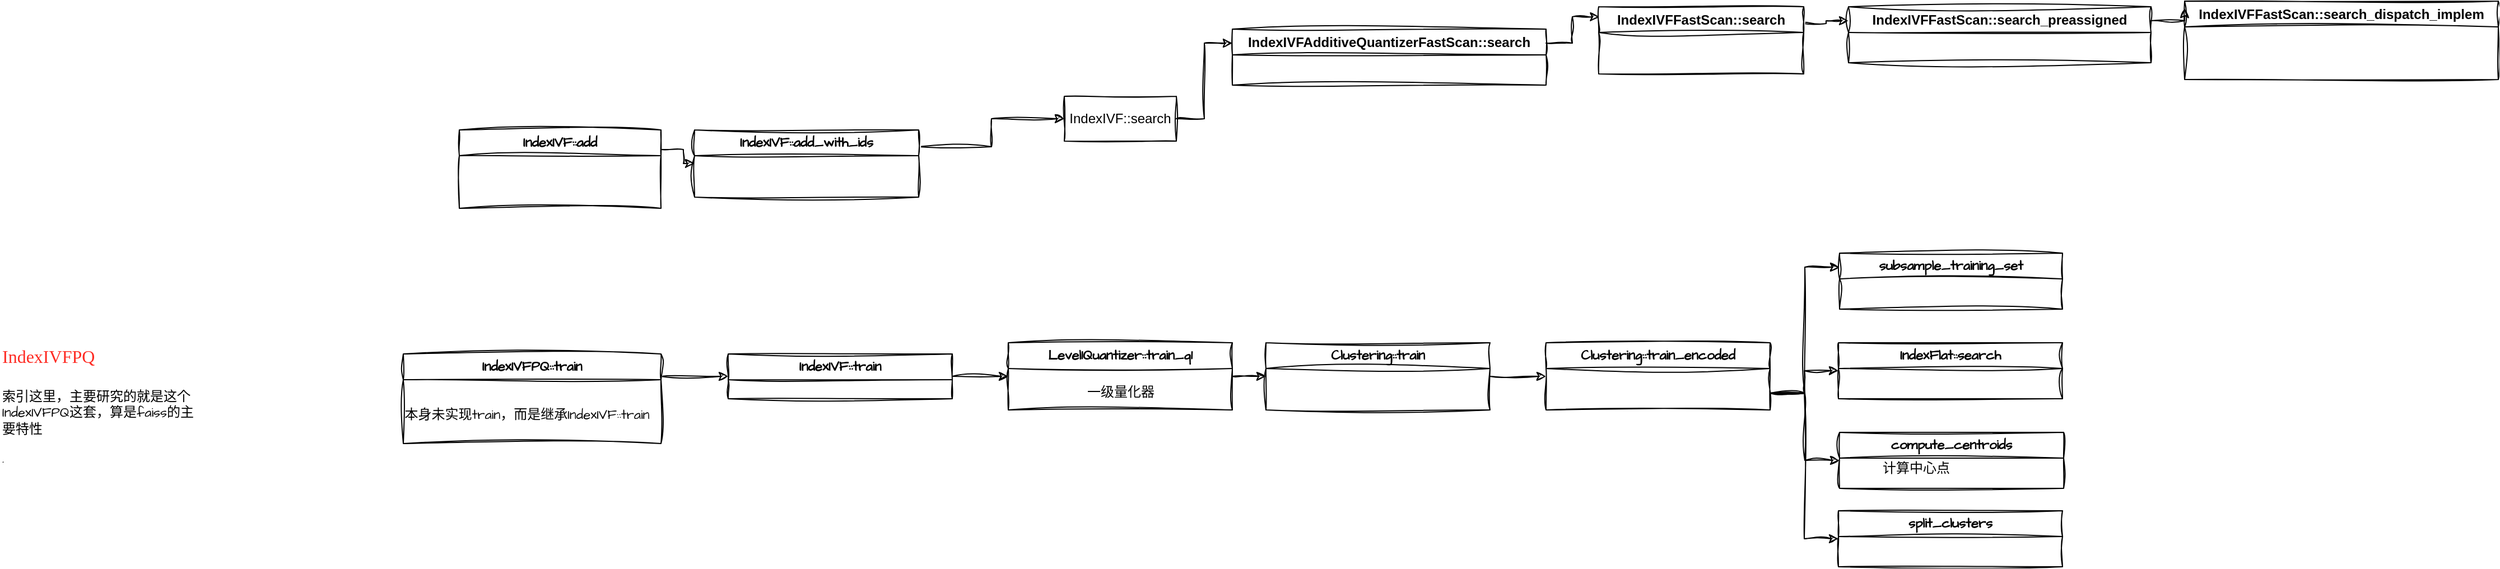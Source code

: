 <mxfile version="24.8.3">
  <diagram name="第 1 页" id="tqE3gzZEH6ja-KUfK23F">
    <mxGraphModel dx="2013" dy="499" grid="1" gridSize="10" guides="1" tooltips="1" connect="1" arrows="1" fold="1" page="1" pageScale="1" pageWidth="827" pageHeight="1169" math="0" shadow="0">
      <root>
        <mxCell id="0" />
        <mxCell id="1" parent="0" />
        <mxCell id="o4yZ6VWa6EbwQXK07JsN-5" style="edgeStyle=orthogonalEdgeStyle;rounded=0;orthogonalLoop=1;jettySize=auto;html=1;exitX=1;exitY=0.5;exitDx=0;exitDy=0;entryX=0;entryY=0.25;entryDx=0;entryDy=0;sketch=1;curveFitting=1;jiggle=2;" parent="1" source="o4yZ6VWa6EbwQXK07JsN-1" target="o4yZ6VWa6EbwQXK07JsN-4" edge="1">
          <mxGeometry relative="1" as="geometry" />
        </mxCell>
        <mxCell id="o4yZ6VWa6EbwQXK07JsN-1" value="IndexIVF::search" style="rounded=0;whiteSpace=wrap;html=1;sketch=1;curveFitting=1;jiggle=2;" parent="1" vertex="1">
          <mxGeometry x="350" y="380" width="100" height="40" as="geometry" />
        </mxCell>
        <mxCell id="o4yZ6VWa6EbwQXK07JsN-4" value="IndexIVFAdditiveQuantizerFastScan::search" style="swimlane;whiteSpace=wrap;html=1;sketch=1;curveFitting=1;jiggle=2;" parent="1" vertex="1">
          <mxGeometry x="500" y="320" width="280" height="50" as="geometry" />
        </mxCell>
        <mxCell id="o4yZ6VWa6EbwQXK07JsN-9" style="edgeStyle=orthogonalEdgeStyle;rounded=0;orthogonalLoop=1;jettySize=auto;html=1;exitX=1;exitY=0.25;exitDx=0;exitDy=0;entryX=0;entryY=0.25;entryDx=0;entryDy=0;sketch=1;curveFitting=1;jiggle=2;" parent="1" source="o4yZ6VWa6EbwQXK07JsN-6" target="o4yZ6VWa6EbwQXK07JsN-8" edge="1">
          <mxGeometry relative="1" as="geometry" />
        </mxCell>
        <mxCell id="o4yZ6VWa6EbwQXK07JsN-6" value="IndexIVFFastScan::search" style="swimlane;whiteSpace=wrap;html=1;sketch=1;curveFitting=1;jiggle=2;" parent="1" vertex="1">
          <mxGeometry x="827" y="300" width="183" height="60" as="geometry" />
        </mxCell>
        <mxCell id="o4yZ6VWa6EbwQXK07JsN-7" style="edgeStyle=orthogonalEdgeStyle;rounded=0;orthogonalLoop=1;jettySize=auto;html=1;exitX=1;exitY=0.25;exitDx=0;exitDy=0;entryX=0.004;entryY=0.15;entryDx=0;entryDy=0;entryPerimeter=0;sketch=1;curveFitting=1;jiggle=2;" parent="1" source="o4yZ6VWa6EbwQXK07JsN-4" target="o4yZ6VWa6EbwQXK07JsN-6" edge="1">
          <mxGeometry relative="1" as="geometry" />
        </mxCell>
        <mxCell id="o4yZ6VWa6EbwQXK07JsN-8" value="IndexIVFFastScan::search_preassigned" style="swimlane;whiteSpace=wrap;html=1;sketch=1;curveFitting=1;jiggle=2;" parent="1" vertex="1">
          <mxGeometry x="1050" y="300" width="270" height="50" as="geometry" />
        </mxCell>
        <mxCell id="o4yZ6VWa6EbwQXK07JsN-11" value="IndexIVFFastScan::search_dispatch_implem" style="swimlane;whiteSpace=wrap;html=1;sketch=1;curveFitting=1;jiggle=2;" parent="1" vertex="1">
          <mxGeometry x="1350" y="295" width="280" height="70" as="geometry" />
        </mxCell>
        <mxCell id="o4yZ6VWa6EbwQXK07JsN-12" style="edgeStyle=orthogonalEdgeStyle;rounded=0;orthogonalLoop=1;jettySize=auto;html=1;exitX=1;exitY=0.25;exitDx=0;exitDy=0;entryX=0;entryY=0.095;entryDx=0;entryDy=0;entryPerimeter=0;sketch=1;curveFitting=1;jiggle=2;" parent="1" source="o4yZ6VWa6EbwQXK07JsN-8" target="o4yZ6VWa6EbwQXK07JsN-11" edge="1">
          <mxGeometry relative="1" as="geometry" />
        </mxCell>
        <mxCell id="o4yZ6VWa6EbwQXK07JsN-15" style="edgeStyle=orthogonalEdgeStyle;rounded=0;sketch=1;hachureGap=4;jiggle=2;curveFitting=1;orthogonalLoop=1;jettySize=auto;html=1;exitX=1;exitY=0.25;exitDx=0;exitDy=0;fontFamily=Architects Daughter;fontSource=https%3A%2F%2Ffonts.googleapis.com%2Fcss%3Ffamily%3DArchitects%2BDaughter;" parent="1" source="o4yZ6VWa6EbwQXK07JsN-13" target="o4yZ6VWa6EbwQXK07JsN-14" edge="1">
          <mxGeometry relative="1" as="geometry" />
        </mxCell>
        <mxCell id="o4yZ6VWa6EbwQXK07JsN-13" value="IndexIVF::add" style="swimlane;whiteSpace=wrap;html=1;sketch=1;hachureGap=4;jiggle=2;curveFitting=1;fontFamily=Architects Daughter;fontSource=https%3A%2F%2Ffonts.googleapis.com%2Fcss%3Ffamily%3DArchitects%2BDaughter;" parent="1" vertex="1">
          <mxGeometry x="-190" y="410" width="180" height="70" as="geometry" />
        </mxCell>
        <mxCell id="o4yZ6VWa6EbwQXK07JsN-16" style="edgeStyle=orthogonalEdgeStyle;rounded=0;sketch=1;hachureGap=4;jiggle=2;curveFitting=1;orthogonalLoop=1;jettySize=auto;html=1;exitX=1;exitY=0.25;exitDx=0;exitDy=0;fontFamily=Architects Daughter;fontSource=https%3A%2F%2Ffonts.googleapis.com%2Fcss%3Ffamily%3DArchitects%2BDaughter;" parent="1" source="o4yZ6VWa6EbwQXK07JsN-14" target="o4yZ6VWa6EbwQXK07JsN-1" edge="1">
          <mxGeometry relative="1" as="geometry" />
        </mxCell>
        <mxCell id="o4yZ6VWa6EbwQXK07JsN-14" value="IndexIVF::add_with_ids" style="swimlane;whiteSpace=wrap;html=1;sketch=1;hachureGap=4;jiggle=2;curveFitting=1;fontFamily=Architects Daughter;fontSource=https%3A%2F%2Ffonts.googleapis.com%2Fcss%3Ffamily%3DArchitects%2BDaughter;" parent="1" vertex="1">
          <mxGeometry x="20" y="410" width="200" height="60" as="geometry" />
        </mxCell>
        <mxCell id="o4yZ6VWa6EbwQXK07JsN-20" style="edgeStyle=orthogonalEdgeStyle;rounded=0;sketch=1;hachureGap=4;jiggle=2;curveFitting=1;orthogonalLoop=1;jettySize=auto;html=1;exitX=1;exitY=0.25;exitDx=0;exitDy=0;entryX=0;entryY=0.5;entryDx=0;entryDy=0;fontFamily=Architects Daughter;fontSource=https%3A%2F%2Ffonts.googleapis.com%2Fcss%3Ffamily%3DArchitects%2BDaughter;" parent="1" source="o4yZ6VWa6EbwQXK07JsN-17" target="o4yZ6VWa6EbwQXK07JsN-19" edge="1">
          <mxGeometry relative="1" as="geometry" />
        </mxCell>
        <mxCell id="o4yZ6VWa6EbwQXK07JsN-17" value="IndexIVFPQ::train" style="swimlane;whiteSpace=wrap;html=1;sketch=1;hachureGap=4;jiggle=2;curveFitting=1;fontFamily=Architects Daughter;fontSource=https%3A%2F%2Ffonts.googleapis.com%2Fcss%3Ffamily%3DArchitects%2BDaughter;" parent="1" vertex="1">
          <mxGeometry x="-240" y="610" width="230" height="80" as="geometry" />
        </mxCell>
        <mxCell id="o4yZ6VWa6EbwQXK07JsN-18" value="本身未实现train，而是继承IndexIVF::train" style="text;html=1;align=center;verticalAlign=middle;resizable=0;points=[];autosize=1;strokeColor=none;fillColor=none;fontFamily=Architects Daughter;fontSource=https%3A%2F%2Ffonts.googleapis.com%2Fcss%3Ffamily%3DArchitects%2BDaughter;" parent="o4yZ6VWa6EbwQXK07JsN-17" vertex="1">
          <mxGeometry x="-10" y="40" width="240" height="30" as="geometry" />
        </mxCell>
        <mxCell id="o4yZ6VWa6EbwQXK07JsN-23" style="edgeStyle=orthogonalEdgeStyle;rounded=0;sketch=1;hachureGap=4;jiggle=2;curveFitting=1;orthogonalLoop=1;jettySize=auto;html=1;exitX=1;exitY=0.5;exitDx=0;exitDy=0;entryX=0;entryY=0.5;entryDx=0;entryDy=0;fontFamily=Architects Daughter;fontSource=https%3A%2F%2Ffonts.googleapis.com%2Fcss%3Ffamily%3DArchitects%2BDaughter;" parent="1" source="o4yZ6VWa6EbwQXK07JsN-19" target="o4yZ6VWa6EbwQXK07JsN-21" edge="1">
          <mxGeometry relative="1" as="geometry" />
        </mxCell>
        <mxCell id="o4yZ6VWa6EbwQXK07JsN-19" value="IndexIVF::train" style="swimlane;whiteSpace=wrap;html=1;sketch=1;hachureGap=4;jiggle=2;curveFitting=1;fontFamily=Architects Daughter;fontSource=https%3A%2F%2Ffonts.googleapis.com%2Fcss%3Ffamily%3DArchitects%2BDaughter;" parent="1" vertex="1">
          <mxGeometry x="50" y="610" width="200" height="40" as="geometry" />
        </mxCell>
        <mxCell id="o4yZ6VWa6EbwQXK07JsN-28" style="edgeStyle=orthogonalEdgeStyle;rounded=0;sketch=1;hachureGap=4;jiggle=2;curveFitting=1;orthogonalLoop=1;jettySize=auto;html=1;exitX=1;exitY=0.5;exitDx=0;exitDy=0;entryX=0;entryY=0.5;entryDx=0;entryDy=0;fontFamily=Architects Daughter;fontSource=https%3A%2F%2Ffonts.googleapis.com%2Fcss%3Ffamily%3DArchitects%2BDaughter;" parent="1" source="o4yZ6VWa6EbwQXK07JsN-21" target="o4yZ6VWa6EbwQXK07JsN-27" edge="1">
          <mxGeometry relative="1" as="geometry" />
        </mxCell>
        <mxCell id="o4yZ6VWa6EbwQXK07JsN-21" value="Level1Quantizer::train_q1" style="swimlane;whiteSpace=wrap;html=1;sketch=1;hachureGap=4;jiggle=2;curveFitting=1;fontFamily=Architects Daughter;fontSource=https%3A%2F%2Ffonts.googleapis.com%2Fcss%3Ffamily%3DArchitects%2BDaughter;" parent="1" vertex="1">
          <mxGeometry x="300" y="600" width="200" height="60" as="geometry" />
        </mxCell>
        <mxCell id="o4yZ6VWa6EbwQXK07JsN-26" value="一级量化器" style="text;html=1;align=center;verticalAlign=middle;resizable=0;points=[];autosize=1;strokeColor=none;fillColor=none;fontFamily=Architects Daughter;fontSource=https%3A%2F%2Ffonts.googleapis.com%2Fcss%3Ffamily%3DArchitects%2BDaughter;" parent="o4yZ6VWa6EbwQXK07JsN-21" vertex="1">
          <mxGeometry x="60" y="30" width="80" height="30" as="geometry" />
        </mxCell>
        <mxCell id="o4yZ6VWa6EbwQXK07JsN-30" style="edgeStyle=orthogonalEdgeStyle;rounded=0;sketch=1;hachureGap=4;jiggle=2;curveFitting=1;orthogonalLoop=1;jettySize=auto;html=1;exitX=1;exitY=0.5;exitDx=0;exitDy=0;entryX=0;entryY=0.5;entryDx=0;entryDy=0;fontFamily=Architects Daughter;fontSource=https%3A%2F%2Ffonts.googleapis.com%2Fcss%3Ffamily%3DArchitects%2BDaughter;" parent="1" source="o4yZ6VWa6EbwQXK07JsN-27" target="o4yZ6VWa6EbwQXK07JsN-29" edge="1">
          <mxGeometry relative="1" as="geometry" />
        </mxCell>
        <mxCell id="o4yZ6VWa6EbwQXK07JsN-27" value="Clustering::train" style="swimlane;whiteSpace=wrap;html=1;sketch=1;hachureGap=4;jiggle=2;curveFitting=1;fontFamily=Architects Daughter;fontSource=https%3A%2F%2Ffonts.googleapis.com%2Fcss%3Ffamily%3DArchitects%2BDaughter;" parent="1" vertex="1">
          <mxGeometry x="530" y="600" width="200" height="60" as="geometry" />
        </mxCell>
        <mxCell id="myhx9VfRrSU3FyxnydrY-2" style="edgeStyle=orthogonalEdgeStyle;rounded=0;sketch=1;hachureGap=4;jiggle=2;curveFitting=1;orthogonalLoop=1;jettySize=auto;html=1;exitX=1;exitY=0.75;exitDx=0;exitDy=0;entryX=0;entryY=0.25;entryDx=0;entryDy=0;fontFamily=Architects Daughter;fontSource=https%3A%2F%2Ffonts.googleapis.com%2Fcss%3Ffamily%3DArchitects%2BDaughter;" parent="1" source="o4yZ6VWa6EbwQXK07JsN-29" target="myhx9VfRrSU3FyxnydrY-1" edge="1">
          <mxGeometry relative="1" as="geometry" />
        </mxCell>
        <mxCell id="Ldgek6cxMQBhZWqBdn8F-2" style="edgeStyle=orthogonalEdgeStyle;rounded=0;sketch=1;hachureGap=4;jiggle=2;curveFitting=1;orthogonalLoop=1;jettySize=auto;html=1;exitX=1;exitY=0.75;exitDx=0;exitDy=0;entryX=0;entryY=0.5;entryDx=0;entryDy=0;fontFamily=Architects Daughter;fontSource=https%3A%2F%2Ffonts.googleapis.com%2Fcss%3Ffamily%3DArchitects%2BDaughter;" parent="1" source="o4yZ6VWa6EbwQXK07JsN-29" target="Ldgek6cxMQBhZWqBdn8F-1" edge="1">
          <mxGeometry relative="1" as="geometry" />
        </mxCell>
        <mxCell id="Ldgek6cxMQBhZWqBdn8F-4" style="edgeStyle=orthogonalEdgeStyle;rounded=0;sketch=1;hachureGap=4;jiggle=2;curveFitting=1;orthogonalLoop=1;jettySize=auto;html=1;exitX=1;exitY=0.75;exitDx=0;exitDy=0;entryX=0;entryY=0.5;entryDx=0;entryDy=0;fontFamily=Architects Daughter;fontSource=https%3A%2F%2Ffonts.googleapis.com%2Fcss%3Ffamily%3DArchitects%2BDaughter;" parent="1" source="o4yZ6VWa6EbwQXK07JsN-29" target="Ldgek6cxMQBhZWqBdn8F-3" edge="1">
          <mxGeometry relative="1" as="geometry" />
        </mxCell>
        <mxCell id="26S8dM--2KJ3eEMuUxHL-2" style="edgeStyle=orthogonalEdgeStyle;rounded=0;sketch=1;hachureGap=4;jiggle=2;curveFitting=1;orthogonalLoop=1;jettySize=auto;html=1;exitX=1;exitY=0.75;exitDx=0;exitDy=0;entryX=0;entryY=0.5;entryDx=0;entryDy=0;fontFamily=Architects Daughter;fontSource=https%3A%2F%2Ffonts.googleapis.com%2Fcss%3Ffamily%3DArchitects%2BDaughter;" edge="1" parent="1" source="o4yZ6VWa6EbwQXK07JsN-29" target="26S8dM--2KJ3eEMuUxHL-1">
          <mxGeometry relative="1" as="geometry" />
        </mxCell>
        <mxCell id="o4yZ6VWa6EbwQXK07JsN-29" value="Clustering::train_encoded" style="swimlane;whiteSpace=wrap;html=1;sketch=1;hachureGap=4;jiggle=2;curveFitting=1;fontFamily=Architects Daughter;fontSource=https%3A%2F%2Ffonts.googleapis.com%2Fcss%3Ffamily%3DArchitects%2BDaughter;" parent="1" vertex="1">
          <mxGeometry x="780" y="600" width="200" height="60" as="geometry" />
        </mxCell>
        <mxCell id="myhx9VfRrSU3FyxnydrY-1" value="subsample_training_set" style="swimlane;whiteSpace=wrap;html=1;sketch=1;hachureGap=4;jiggle=2;curveFitting=1;fontFamily=Architects Daughter;fontSource=https%3A%2F%2Ffonts.googleapis.com%2Fcss%3Ffamily%3DArchitects%2BDaughter;" parent="1" vertex="1">
          <mxGeometry x="1042" y="520" width="199" height="50" as="geometry" />
        </mxCell>
        <mxCell id="Ldgek6cxMQBhZWqBdn8F-1" value="IndexFlat::search" style="swimlane;whiteSpace=wrap;html=1;sketch=1;hachureGap=4;jiggle=2;curveFitting=1;fontFamily=Architects Daughter;fontSource=https%3A%2F%2Ffonts.googleapis.com%2Fcss%3Ffamily%3DArchitects%2BDaughter;" parent="1" vertex="1">
          <mxGeometry x="1041" y="600" width="200" height="50" as="geometry" />
        </mxCell>
        <mxCell id="Ldgek6cxMQBhZWqBdn8F-3" value="compute_centroids" style="swimlane;whiteSpace=wrap;html=1;sketch=1;hachureGap=4;jiggle=2;curveFitting=1;fontFamily=Architects Daughter;fontSource=https%3A%2F%2Ffonts.googleapis.com%2Fcss%3Ffamily%3DArchitects%2BDaughter;" parent="1" vertex="1">
          <mxGeometry x="1042" y="680" width="200" height="50" as="geometry" />
        </mxCell>
        <mxCell id="26S8dM--2KJ3eEMuUxHL-1" value="split_clusters" style="swimlane;whiteSpace=wrap;html=1;sketch=1;hachureGap=4;jiggle=2;curveFitting=1;fontFamily=Architects Daughter;fontSource=https%3A%2F%2Ffonts.googleapis.com%2Fcss%3Ffamily%3DArchitects%2BDaughter;" vertex="1" parent="1">
          <mxGeometry x="1041" y="750" width="200" height="50" as="geometry" />
        </mxCell>
        <mxCell id="26S8dM--2KJ3eEMuUxHL-3" value="计算中心点" style="text;html=1;align=center;verticalAlign=middle;resizable=0;points=[];autosize=1;strokeColor=none;fillColor=none;fontFamily=Architects Daughter;fontSource=https%3A%2F%2Ffonts.googleapis.com%2Fcss%3Ffamily%3DArchitects%2BDaughter;" vertex="1" parent="1">
          <mxGeometry x="1070" y="698" width="80" height="30" as="geometry" />
        </mxCell>
        <mxCell id="26S8dM--2KJ3eEMuUxHL-4" value="&lt;h1 style=&quot;margin-top: 0px;&quot;&gt;&lt;span style=&quot;color: rgb(254, 44, 36); font-size: 16px; font-weight: 400; background-color: rgb(255, 255, 255);&quot;&gt;&lt;font face=&quot;Comic Sans MS&quot;&gt;IndexIVFPQ&lt;/font&gt;&lt;/span&gt;&lt;/h1&gt;&lt;p&gt;索引这里，主要研究的就是这个IndexIVFPQ这套，算是faiss的主要特性&lt;/p&gt;&lt;p&gt;.&lt;/p&gt;" style="text;html=1;whiteSpace=wrap;overflow=hidden;rounded=0;fontFamily=Architects Daughter;fontSource=https%3A%2F%2Ffonts.googleapis.com%2Fcss%3Ffamily%3DArchitects%2BDaughter;" vertex="1" parent="1">
          <mxGeometry x="-600" y="590" width="180" height="120" as="geometry" />
        </mxCell>
      </root>
    </mxGraphModel>
  </diagram>
</mxfile>
